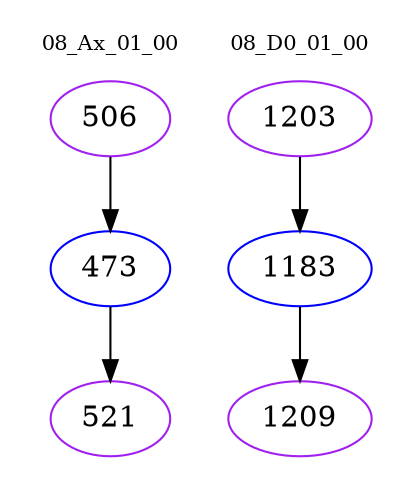 digraph{
subgraph cluster_0 {
color = white
label = "08_Ax_01_00";
fontsize=10;
T0_506 [label="506", color="purple"]
T0_506 -> T0_473 [color="black"]
T0_473 [label="473", color="blue"]
T0_473 -> T0_521 [color="black"]
T0_521 [label="521", color="purple"]
}
subgraph cluster_1 {
color = white
label = "08_D0_01_00";
fontsize=10;
T1_1203 [label="1203", color="purple"]
T1_1203 -> T1_1183 [color="black"]
T1_1183 [label="1183", color="blue"]
T1_1183 -> T1_1209 [color="black"]
T1_1209 [label="1209", color="purple"]
}
}
